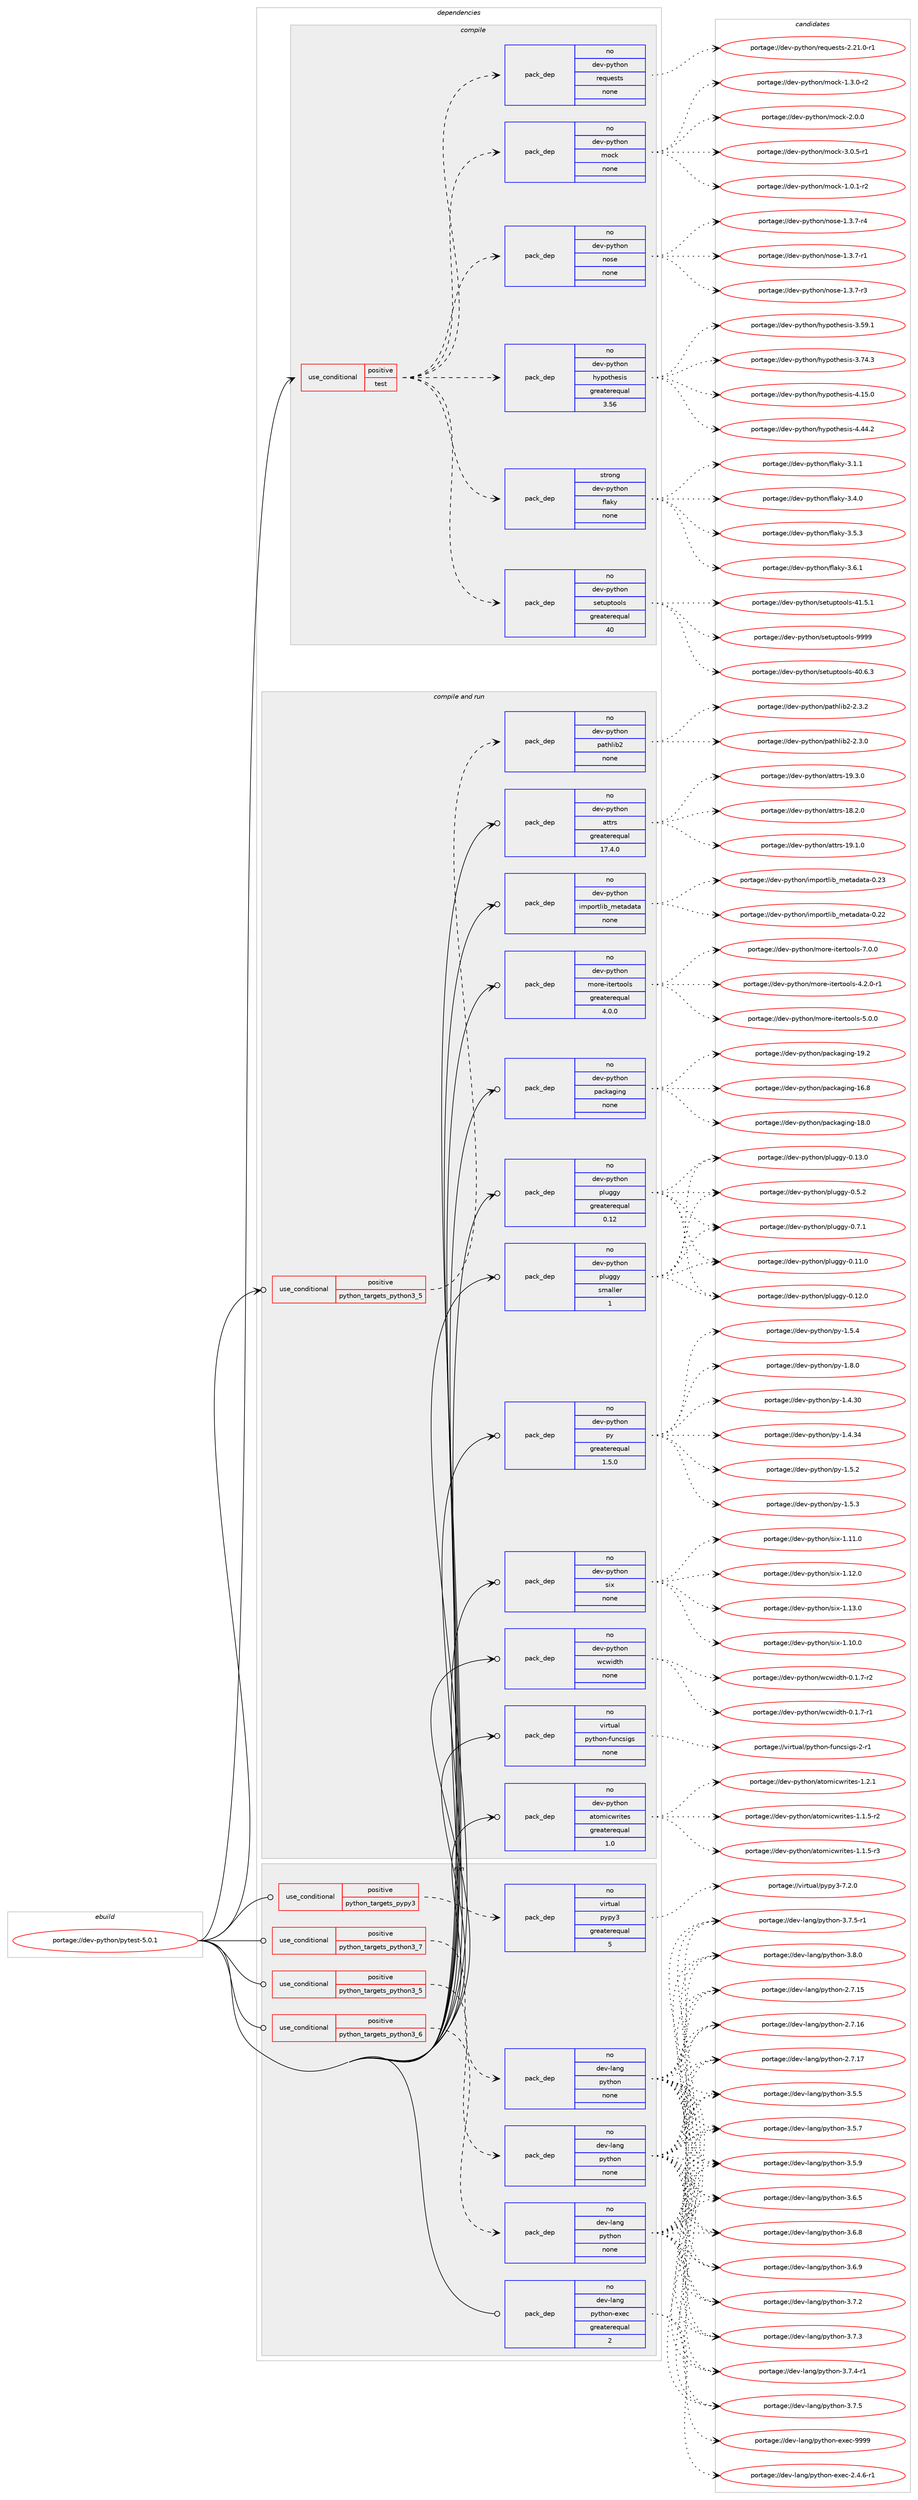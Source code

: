 digraph prolog {

# *************
# Graph options
# *************

newrank=true;
concentrate=true;
compound=true;
graph [rankdir=LR,fontname=Helvetica,fontsize=10,ranksep=1.5];#, ranksep=2.5, nodesep=0.2];
edge  [arrowhead=vee];
node  [fontname=Helvetica,fontsize=10];

# **********
# The ebuild
# **********

subgraph cluster_leftcol {
color=gray;
rank=same;
label=<<i>ebuild</i>>;
id [label="portage://dev-python/pytest-5.0.1", color=red, width=4, href="../dev-python/pytest-5.0.1.svg"];
}

# ****************
# The dependencies
# ****************

subgraph cluster_midcol {
color=gray;
label=<<i>dependencies</i>>;
subgraph cluster_compile {
fillcolor="#eeeeee";
style=filled;
label=<<i>compile</i>>;
subgraph cond36364 {
dependency164493 [label=<<TABLE BORDER="0" CELLBORDER="1" CELLSPACING="0" CELLPADDING="4"><TR><TD ROWSPAN="3" CELLPADDING="10">use_conditional</TD></TR><TR><TD>positive</TD></TR><TR><TD>test</TD></TR></TABLE>>, shape=none, color=red];
subgraph pack124733 {
dependency164494 [label=<<TABLE BORDER="0" CELLBORDER="1" CELLSPACING="0" CELLPADDING="4" WIDTH="220"><TR><TD ROWSPAN="6" CELLPADDING="30">pack_dep</TD></TR><TR><TD WIDTH="110">no</TD></TR><TR><TD>dev-python</TD></TR><TR><TD>hypothesis</TD></TR><TR><TD>greaterequal</TD></TR><TR><TD>3.56</TD></TR></TABLE>>, shape=none, color=blue];
}
dependency164493:e -> dependency164494:w [weight=20,style="dashed",arrowhead="vee"];
subgraph pack124734 {
dependency164495 [label=<<TABLE BORDER="0" CELLBORDER="1" CELLSPACING="0" CELLPADDING="4" WIDTH="220"><TR><TD ROWSPAN="6" CELLPADDING="30">pack_dep</TD></TR><TR><TD WIDTH="110">no</TD></TR><TR><TD>dev-python</TD></TR><TR><TD>nose</TD></TR><TR><TD>none</TD></TR><TR><TD></TD></TR></TABLE>>, shape=none, color=blue];
}
dependency164493:e -> dependency164495:w [weight=20,style="dashed",arrowhead="vee"];
subgraph pack124735 {
dependency164496 [label=<<TABLE BORDER="0" CELLBORDER="1" CELLSPACING="0" CELLPADDING="4" WIDTH="220"><TR><TD ROWSPAN="6" CELLPADDING="30">pack_dep</TD></TR><TR><TD WIDTH="110">no</TD></TR><TR><TD>dev-python</TD></TR><TR><TD>mock</TD></TR><TR><TD>none</TD></TR><TR><TD></TD></TR></TABLE>>, shape=none, color=blue];
}
dependency164493:e -> dependency164496:w [weight=20,style="dashed",arrowhead="vee"];
subgraph pack124736 {
dependency164497 [label=<<TABLE BORDER="0" CELLBORDER="1" CELLSPACING="0" CELLPADDING="4" WIDTH="220"><TR><TD ROWSPAN="6" CELLPADDING="30">pack_dep</TD></TR><TR><TD WIDTH="110">no</TD></TR><TR><TD>dev-python</TD></TR><TR><TD>requests</TD></TR><TR><TD>none</TD></TR><TR><TD></TD></TR></TABLE>>, shape=none, color=blue];
}
dependency164493:e -> dependency164497:w [weight=20,style="dashed",arrowhead="vee"];
subgraph pack124737 {
dependency164498 [label=<<TABLE BORDER="0" CELLBORDER="1" CELLSPACING="0" CELLPADDING="4" WIDTH="220"><TR><TD ROWSPAN="6" CELLPADDING="30">pack_dep</TD></TR><TR><TD WIDTH="110">no</TD></TR><TR><TD>dev-python</TD></TR><TR><TD>setuptools</TD></TR><TR><TD>greaterequal</TD></TR><TR><TD>40</TD></TR></TABLE>>, shape=none, color=blue];
}
dependency164493:e -> dependency164498:w [weight=20,style="dashed",arrowhead="vee"];
subgraph pack124738 {
dependency164499 [label=<<TABLE BORDER="0" CELLBORDER="1" CELLSPACING="0" CELLPADDING="4" WIDTH="220"><TR><TD ROWSPAN="6" CELLPADDING="30">pack_dep</TD></TR><TR><TD WIDTH="110">strong</TD></TR><TR><TD>dev-python</TD></TR><TR><TD>flaky</TD></TR><TR><TD>none</TD></TR><TR><TD></TD></TR></TABLE>>, shape=none, color=blue];
}
dependency164493:e -> dependency164499:w [weight=20,style="dashed",arrowhead="vee"];
}
id:e -> dependency164493:w [weight=20,style="solid",arrowhead="vee"];
}
subgraph cluster_compileandrun {
fillcolor="#eeeeee";
style=filled;
label=<<i>compile and run</i>>;
subgraph cond36365 {
dependency164500 [label=<<TABLE BORDER="0" CELLBORDER="1" CELLSPACING="0" CELLPADDING="4"><TR><TD ROWSPAN="3" CELLPADDING="10">use_conditional</TD></TR><TR><TD>positive</TD></TR><TR><TD>python_targets_python3_5</TD></TR></TABLE>>, shape=none, color=red];
subgraph pack124739 {
dependency164501 [label=<<TABLE BORDER="0" CELLBORDER="1" CELLSPACING="0" CELLPADDING="4" WIDTH="220"><TR><TD ROWSPAN="6" CELLPADDING="30">pack_dep</TD></TR><TR><TD WIDTH="110">no</TD></TR><TR><TD>dev-python</TD></TR><TR><TD>pathlib2</TD></TR><TR><TD>none</TD></TR><TR><TD></TD></TR></TABLE>>, shape=none, color=blue];
}
dependency164500:e -> dependency164501:w [weight=20,style="dashed",arrowhead="vee"];
}
id:e -> dependency164500:w [weight=20,style="solid",arrowhead="odotvee"];
subgraph pack124740 {
dependency164502 [label=<<TABLE BORDER="0" CELLBORDER="1" CELLSPACING="0" CELLPADDING="4" WIDTH="220"><TR><TD ROWSPAN="6" CELLPADDING="30">pack_dep</TD></TR><TR><TD WIDTH="110">no</TD></TR><TR><TD>dev-python</TD></TR><TR><TD>atomicwrites</TD></TR><TR><TD>greaterequal</TD></TR><TR><TD>1.0</TD></TR></TABLE>>, shape=none, color=blue];
}
id:e -> dependency164502:w [weight=20,style="solid",arrowhead="odotvee"];
subgraph pack124741 {
dependency164503 [label=<<TABLE BORDER="0" CELLBORDER="1" CELLSPACING="0" CELLPADDING="4" WIDTH="220"><TR><TD ROWSPAN="6" CELLPADDING="30">pack_dep</TD></TR><TR><TD WIDTH="110">no</TD></TR><TR><TD>dev-python</TD></TR><TR><TD>attrs</TD></TR><TR><TD>greaterequal</TD></TR><TR><TD>17.4.0</TD></TR></TABLE>>, shape=none, color=blue];
}
id:e -> dependency164503:w [weight=20,style="solid",arrowhead="odotvee"];
subgraph pack124742 {
dependency164504 [label=<<TABLE BORDER="0" CELLBORDER="1" CELLSPACING="0" CELLPADDING="4" WIDTH="220"><TR><TD ROWSPAN="6" CELLPADDING="30">pack_dep</TD></TR><TR><TD WIDTH="110">no</TD></TR><TR><TD>dev-python</TD></TR><TR><TD>importlib_metadata</TD></TR><TR><TD>none</TD></TR><TR><TD></TD></TR></TABLE>>, shape=none, color=blue];
}
id:e -> dependency164504:w [weight=20,style="solid",arrowhead="odotvee"];
subgraph pack124743 {
dependency164505 [label=<<TABLE BORDER="0" CELLBORDER="1" CELLSPACING="0" CELLPADDING="4" WIDTH="220"><TR><TD ROWSPAN="6" CELLPADDING="30">pack_dep</TD></TR><TR><TD WIDTH="110">no</TD></TR><TR><TD>dev-python</TD></TR><TR><TD>more-itertools</TD></TR><TR><TD>greaterequal</TD></TR><TR><TD>4.0.0</TD></TR></TABLE>>, shape=none, color=blue];
}
id:e -> dependency164505:w [weight=20,style="solid",arrowhead="odotvee"];
subgraph pack124744 {
dependency164506 [label=<<TABLE BORDER="0" CELLBORDER="1" CELLSPACING="0" CELLPADDING="4" WIDTH="220"><TR><TD ROWSPAN="6" CELLPADDING="30">pack_dep</TD></TR><TR><TD WIDTH="110">no</TD></TR><TR><TD>dev-python</TD></TR><TR><TD>packaging</TD></TR><TR><TD>none</TD></TR><TR><TD></TD></TR></TABLE>>, shape=none, color=blue];
}
id:e -> dependency164506:w [weight=20,style="solid",arrowhead="odotvee"];
subgraph pack124745 {
dependency164507 [label=<<TABLE BORDER="0" CELLBORDER="1" CELLSPACING="0" CELLPADDING="4" WIDTH="220"><TR><TD ROWSPAN="6" CELLPADDING="30">pack_dep</TD></TR><TR><TD WIDTH="110">no</TD></TR><TR><TD>dev-python</TD></TR><TR><TD>pluggy</TD></TR><TR><TD>greaterequal</TD></TR><TR><TD>0.12</TD></TR></TABLE>>, shape=none, color=blue];
}
id:e -> dependency164507:w [weight=20,style="solid",arrowhead="odotvee"];
subgraph pack124746 {
dependency164508 [label=<<TABLE BORDER="0" CELLBORDER="1" CELLSPACING="0" CELLPADDING="4" WIDTH="220"><TR><TD ROWSPAN="6" CELLPADDING="30">pack_dep</TD></TR><TR><TD WIDTH="110">no</TD></TR><TR><TD>dev-python</TD></TR><TR><TD>pluggy</TD></TR><TR><TD>smaller</TD></TR><TR><TD>1</TD></TR></TABLE>>, shape=none, color=blue];
}
id:e -> dependency164508:w [weight=20,style="solid",arrowhead="odotvee"];
subgraph pack124747 {
dependency164509 [label=<<TABLE BORDER="0" CELLBORDER="1" CELLSPACING="0" CELLPADDING="4" WIDTH="220"><TR><TD ROWSPAN="6" CELLPADDING="30">pack_dep</TD></TR><TR><TD WIDTH="110">no</TD></TR><TR><TD>dev-python</TD></TR><TR><TD>py</TD></TR><TR><TD>greaterequal</TD></TR><TR><TD>1.5.0</TD></TR></TABLE>>, shape=none, color=blue];
}
id:e -> dependency164509:w [weight=20,style="solid",arrowhead="odotvee"];
subgraph pack124748 {
dependency164510 [label=<<TABLE BORDER="0" CELLBORDER="1" CELLSPACING="0" CELLPADDING="4" WIDTH="220"><TR><TD ROWSPAN="6" CELLPADDING="30">pack_dep</TD></TR><TR><TD WIDTH="110">no</TD></TR><TR><TD>dev-python</TD></TR><TR><TD>six</TD></TR><TR><TD>none</TD></TR><TR><TD></TD></TR></TABLE>>, shape=none, color=blue];
}
id:e -> dependency164510:w [weight=20,style="solid",arrowhead="odotvee"];
subgraph pack124749 {
dependency164511 [label=<<TABLE BORDER="0" CELLBORDER="1" CELLSPACING="0" CELLPADDING="4" WIDTH="220"><TR><TD ROWSPAN="6" CELLPADDING="30">pack_dep</TD></TR><TR><TD WIDTH="110">no</TD></TR><TR><TD>dev-python</TD></TR><TR><TD>wcwidth</TD></TR><TR><TD>none</TD></TR><TR><TD></TD></TR></TABLE>>, shape=none, color=blue];
}
id:e -> dependency164511:w [weight=20,style="solid",arrowhead="odotvee"];
subgraph pack124750 {
dependency164512 [label=<<TABLE BORDER="0" CELLBORDER="1" CELLSPACING="0" CELLPADDING="4" WIDTH="220"><TR><TD ROWSPAN="6" CELLPADDING="30">pack_dep</TD></TR><TR><TD WIDTH="110">no</TD></TR><TR><TD>virtual</TD></TR><TR><TD>python-funcsigs</TD></TR><TR><TD>none</TD></TR><TR><TD></TD></TR></TABLE>>, shape=none, color=blue];
}
id:e -> dependency164512:w [weight=20,style="solid",arrowhead="odotvee"];
}
subgraph cluster_run {
fillcolor="#eeeeee";
style=filled;
label=<<i>run</i>>;
subgraph cond36366 {
dependency164513 [label=<<TABLE BORDER="0" CELLBORDER="1" CELLSPACING="0" CELLPADDING="4"><TR><TD ROWSPAN="3" CELLPADDING="10">use_conditional</TD></TR><TR><TD>positive</TD></TR><TR><TD>python_targets_pypy3</TD></TR></TABLE>>, shape=none, color=red];
subgraph pack124751 {
dependency164514 [label=<<TABLE BORDER="0" CELLBORDER="1" CELLSPACING="0" CELLPADDING="4" WIDTH="220"><TR><TD ROWSPAN="6" CELLPADDING="30">pack_dep</TD></TR><TR><TD WIDTH="110">no</TD></TR><TR><TD>virtual</TD></TR><TR><TD>pypy3</TD></TR><TR><TD>greaterequal</TD></TR><TR><TD>5</TD></TR></TABLE>>, shape=none, color=blue];
}
dependency164513:e -> dependency164514:w [weight=20,style="dashed",arrowhead="vee"];
}
id:e -> dependency164513:w [weight=20,style="solid",arrowhead="odot"];
subgraph cond36367 {
dependency164515 [label=<<TABLE BORDER="0" CELLBORDER="1" CELLSPACING="0" CELLPADDING="4"><TR><TD ROWSPAN="3" CELLPADDING="10">use_conditional</TD></TR><TR><TD>positive</TD></TR><TR><TD>python_targets_python3_5</TD></TR></TABLE>>, shape=none, color=red];
subgraph pack124752 {
dependency164516 [label=<<TABLE BORDER="0" CELLBORDER="1" CELLSPACING="0" CELLPADDING="4" WIDTH="220"><TR><TD ROWSPAN="6" CELLPADDING="30">pack_dep</TD></TR><TR><TD WIDTH="110">no</TD></TR><TR><TD>dev-lang</TD></TR><TR><TD>python</TD></TR><TR><TD>none</TD></TR><TR><TD></TD></TR></TABLE>>, shape=none, color=blue];
}
dependency164515:e -> dependency164516:w [weight=20,style="dashed",arrowhead="vee"];
}
id:e -> dependency164515:w [weight=20,style="solid",arrowhead="odot"];
subgraph cond36368 {
dependency164517 [label=<<TABLE BORDER="0" CELLBORDER="1" CELLSPACING="0" CELLPADDING="4"><TR><TD ROWSPAN="3" CELLPADDING="10">use_conditional</TD></TR><TR><TD>positive</TD></TR><TR><TD>python_targets_python3_6</TD></TR></TABLE>>, shape=none, color=red];
subgraph pack124753 {
dependency164518 [label=<<TABLE BORDER="0" CELLBORDER="1" CELLSPACING="0" CELLPADDING="4" WIDTH="220"><TR><TD ROWSPAN="6" CELLPADDING="30">pack_dep</TD></TR><TR><TD WIDTH="110">no</TD></TR><TR><TD>dev-lang</TD></TR><TR><TD>python</TD></TR><TR><TD>none</TD></TR><TR><TD></TD></TR></TABLE>>, shape=none, color=blue];
}
dependency164517:e -> dependency164518:w [weight=20,style="dashed",arrowhead="vee"];
}
id:e -> dependency164517:w [weight=20,style="solid",arrowhead="odot"];
subgraph cond36369 {
dependency164519 [label=<<TABLE BORDER="0" CELLBORDER="1" CELLSPACING="0" CELLPADDING="4"><TR><TD ROWSPAN="3" CELLPADDING="10">use_conditional</TD></TR><TR><TD>positive</TD></TR><TR><TD>python_targets_python3_7</TD></TR></TABLE>>, shape=none, color=red];
subgraph pack124754 {
dependency164520 [label=<<TABLE BORDER="0" CELLBORDER="1" CELLSPACING="0" CELLPADDING="4" WIDTH="220"><TR><TD ROWSPAN="6" CELLPADDING="30">pack_dep</TD></TR><TR><TD WIDTH="110">no</TD></TR><TR><TD>dev-lang</TD></TR><TR><TD>python</TD></TR><TR><TD>none</TD></TR><TR><TD></TD></TR></TABLE>>, shape=none, color=blue];
}
dependency164519:e -> dependency164520:w [weight=20,style="dashed",arrowhead="vee"];
}
id:e -> dependency164519:w [weight=20,style="solid",arrowhead="odot"];
subgraph pack124755 {
dependency164521 [label=<<TABLE BORDER="0" CELLBORDER="1" CELLSPACING="0" CELLPADDING="4" WIDTH="220"><TR><TD ROWSPAN="6" CELLPADDING="30">pack_dep</TD></TR><TR><TD WIDTH="110">no</TD></TR><TR><TD>dev-lang</TD></TR><TR><TD>python-exec</TD></TR><TR><TD>greaterequal</TD></TR><TR><TD>2</TD></TR></TABLE>>, shape=none, color=blue];
}
id:e -> dependency164521:w [weight=20,style="solid",arrowhead="odot"];
}
}

# **************
# The candidates
# **************

subgraph cluster_choices {
rank=same;
color=gray;
label=<<i>candidates</i>>;

subgraph choice124733 {
color=black;
nodesep=1;
choiceportage100101118451121211161041111104710412111211111610410111510511545514653574649 [label="portage://dev-python/hypothesis-3.59.1", color=red, width=4,href="../dev-python/hypothesis-3.59.1.svg"];
choiceportage100101118451121211161041111104710412111211111610410111510511545514655524651 [label="portage://dev-python/hypothesis-3.74.3", color=red, width=4,href="../dev-python/hypothesis-3.74.3.svg"];
choiceportage100101118451121211161041111104710412111211111610410111510511545524649534648 [label="portage://dev-python/hypothesis-4.15.0", color=red, width=4,href="../dev-python/hypothesis-4.15.0.svg"];
choiceportage100101118451121211161041111104710412111211111610410111510511545524652524650 [label="portage://dev-python/hypothesis-4.44.2", color=red, width=4,href="../dev-python/hypothesis-4.44.2.svg"];
dependency164494:e -> choiceportage100101118451121211161041111104710412111211111610410111510511545514653574649:w [style=dotted,weight="100"];
dependency164494:e -> choiceportage100101118451121211161041111104710412111211111610410111510511545514655524651:w [style=dotted,weight="100"];
dependency164494:e -> choiceportage100101118451121211161041111104710412111211111610410111510511545524649534648:w [style=dotted,weight="100"];
dependency164494:e -> choiceportage100101118451121211161041111104710412111211111610410111510511545524652524650:w [style=dotted,weight="100"];
}
subgraph choice124734 {
color=black;
nodesep=1;
choiceportage10010111845112121116104111110471101111151014549465146554511449 [label="portage://dev-python/nose-1.3.7-r1", color=red, width=4,href="../dev-python/nose-1.3.7-r1.svg"];
choiceportage10010111845112121116104111110471101111151014549465146554511451 [label="portage://dev-python/nose-1.3.7-r3", color=red, width=4,href="../dev-python/nose-1.3.7-r3.svg"];
choiceportage10010111845112121116104111110471101111151014549465146554511452 [label="portage://dev-python/nose-1.3.7-r4", color=red, width=4,href="../dev-python/nose-1.3.7-r4.svg"];
dependency164495:e -> choiceportage10010111845112121116104111110471101111151014549465146554511449:w [style=dotted,weight="100"];
dependency164495:e -> choiceportage10010111845112121116104111110471101111151014549465146554511451:w [style=dotted,weight="100"];
dependency164495:e -> choiceportage10010111845112121116104111110471101111151014549465146554511452:w [style=dotted,weight="100"];
}
subgraph choice124735 {
color=black;
nodesep=1;
choiceportage1001011184511212111610411111047109111991074549464846494511450 [label="portage://dev-python/mock-1.0.1-r2", color=red, width=4,href="../dev-python/mock-1.0.1-r2.svg"];
choiceportage1001011184511212111610411111047109111991074549465146484511450 [label="portage://dev-python/mock-1.3.0-r2", color=red, width=4,href="../dev-python/mock-1.3.0-r2.svg"];
choiceportage100101118451121211161041111104710911199107455046484648 [label="portage://dev-python/mock-2.0.0", color=red, width=4,href="../dev-python/mock-2.0.0.svg"];
choiceportage1001011184511212111610411111047109111991074551464846534511449 [label="portage://dev-python/mock-3.0.5-r1", color=red, width=4,href="../dev-python/mock-3.0.5-r1.svg"];
dependency164496:e -> choiceportage1001011184511212111610411111047109111991074549464846494511450:w [style=dotted,weight="100"];
dependency164496:e -> choiceportage1001011184511212111610411111047109111991074549465146484511450:w [style=dotted,weight="100"];
dependency164496:e -> choiceportage100101118451121211161041111104710911199107455046484648:w [style=dotted,weight="100"];
dependency164496:e -> choiceportage1001011184511212111610411111047109111991074551464846534511449:w [style=dotted,weight="100"];
}
subgraph choice124736 {
color=black;
nodesep=1;
choiceportage1001011184511212111610411111047114101113117101115116115455046504946484511449 [label="portage://dev-python/requests-2.21.0-r1", color=red, width=4,href="../dev-python/requests-2.21.0-r1.svg"];
dependency164497:e -> choiceportage1001011184511212111610411111047114101113117101115116115455046504946484511449:w [style=dotted,weight="100"];
}
subgraph choice124737 {
color=black;
nodesep=1;
choiceportage100101118451121211161041111104711510111611711211611111110811545524846544651 [label="portage://dev-python/setuptools-40.6.3", color=red, width=4,href="../dev-python/setuptools-40.6.3.svg"];
choiceportage100101118451121211161041111104711510111611711211611111110811545524946534649 [label="portage://dev-python/setuptools-41.5.1", color=red, width=4,href="../dev-python/setuptools-41.5.1.svg"];
choiceportage10010111845112121116104111110471151011161171121161111111081154557575757 [label="portage://dev-python/setuptools-9999", color=red, width=4,href="../dev-python/setuptools-9999.svg"];
dependency164498:e -> choiceportage100101118451121211161041111104711510111611711211611111110811545524846544651:w [style=dotted,weight="100"];
dependency164498:e -> choiceportage100101118451121211161041111104711510111611711211611111110811545524946534649:w [style=dotted,weight="100"];
dependency164498:e -> choiceportage10010111845112121116104111110471151011161171121161111111081154557575757:w [style=dotted,weight="100"];
}
subgraph choice124738 {
color=black;
nodesep=1;
choiceportage100101118451121211161041111104710210897107121455146494649 [label="portage://dev-python/flaky-3.1.1", color=red, width=4,href="../dev-python/flaky-3.1.1.svg"];
choiceportage100101118451121211161041111104710210897107121455146524648 [label="portage://dev-python/flaky-3.4.0", color=red, width=4,href="../dev-python/flaky-3.4.0.svg"];
choiceportage100101118451121211161041111104710210897107121455146534651 [label="portage://dev-python/flaky-3.5.3", color=red, width=4,href="../dev-python/flaky-3.5.3.svg"];
choiceportage100101118451121211161041111104710210897107121455146544649 [label="portage://dev-python/flaky-3.6.1", color=red, width=4,href="../dev-python/flaky-3.6.1.svg"];
dependency164499:e -> choiceportage100101118451121211161041111104710210897107121455146494649:w [style=dotted,weight="100"];
dependency164499:e -> choiceportage100101118451121211161041111104710210897107121455146524648:w [style=dotted,weight="100"];
dependency164499:e -> choiceportage100101118451121211161041111104710210897107121455146534651:w [style=dotted,weight="100"];
dependency164499:e -> choiceportage100101118451121211161041111104710210897107121455146544649:w [style=dotted,weight="100"];
}
subgraph choice124739 {
color=black;
nodesep=1;
choiceportage1001011184511212111610411111047112971161041081059850455046514648 [label="portage://dev-python/pathlib2-2.3.0", color=red, width=4,href="../dev-python/pathlib2-2.3.0.svg"];
choiceportage1001011184511212111610411111047112971161041081059850455046514650 [label="portage://dev-python/pathlib2-2.3.2", color=red, width=4,href="../dev-python/pathlib2-2.3.2.svg"];
dependency164501:e -> choiceportage1001011184511212111610411111047112971161041081059850455046514648:w [style=dotted,weight="100"];
dependency164501:e -> choiceportage1001011184511212111610411111047112971161041081059850455046514650:w [style=dotted,weight="100"];
}
subgraph choice124740 {
color=black;
nodesep=1;
choiceportage100101118451121211161041111104797116111109105991191141051161011154549464946534511450 [label="portage://dev-python/atomicwrites-1.1.5-r2", color=red, width=4,href="../dev-python/atomicwrites-1.1.5-r2.svg"];
choiceportage100101118451121211161041111104797116111109105991191141051161011154549464946534511451 [label="portage://dev-python/atomicwrites-1.1.5-r3", color=red, width=4,href="../dev-python/atomicwrites-1.1.5-r3.svg"];
choiceportage10010111845112121116104111110479711611110910599119114105116101115454946504649 [label="portage://dev-python/atomicwrites-1.2.1", color=red, width=4,href="../dev-python/atomicwrites-1.2.1.svg"];
dependency164502:e -> choiceportage100101118451121211161041111104797116111109105991191141051161011154549464946534511450:w [style=dotted,weight="100"];
dependency164502:e -> choiceportage100101118451121211161041111104797116111109105991191141051161011154549464946534511451:w [style=dotted,weight="100"];
dependency164502:e -> choiceportage10010111845112121116104111110479711611110910599119114105116101115454946504649:w [style=dotted,weight="100"];
}
subgraph choice124741 {
color=black;
nodesep=1;
choiceportage10010111845112121116104111110479711611611411545495646504648 [label="portage://dev-python/attrs-18.2.0", color=red, width=4,href="../dev-python/attrs-18.2.0.svg"];
choiceportage10010111845112121116104111110479711611611411545495746494648 [label="portage://dev-python/attrs-19.1.0", color=red, width=4,href="../dev-python/attrs-19.1.0.svg"];
choiceportage10010111845112121116104111110479711611611411545495746514648 [label="portage://dev-python/attrs-19.3.0", color=red, width=4,href="../dev-python/attrs-19.3.0.svg"];
dependency164503:e -> choiceportage10010111845112121116104111110479711611611411545495646504648:w [style=dotted,weight="100"];
dependency164503:e -> choiceportage10010111845112121116104111110479711611611411545495746494648:w [style=dotted,weight="100"];
dependency164503:e -> choiceportage10010111845112121116104111110479711611611411545495746514648:w [style=dotted,weight="100"];
}
subgraph choice124742 {
color=black;
nodesep=1;
choiceportage100101118451121211161041111104710510911211111411610810598951091011169710097116974548465050 [label="portage://dev-python/importlib_metadata-0.22", color=red, width=4,href="../dev-python/importlib_metadata-0.22.svg"];
choiceportage100101118451121211161041111104710510911211111411610810598951091011169710097116974548465051 [label="portage://dev-python/importlib_metadata-0.23", color=red, width=4,href="../dev-python/importlib_metadata-0.23.svg"];
dependency164504:e -> choiceportage100101118451121211161041111104710510911211111411610810598951091011169710097116974548465050:w [style=dotted,weight="100"];
dependency164504:e -> choiceportage100101118451121211161041111104710510911211111411610810598951091011169710097116974548465051:w [style=dotted,weight="100"];
}
subgraph choice124743 {
color=black;
nodesep=1;
choiceportage1001011184511212111610411111047109111114101451051161011141161111111081154552465046484511449 [label="portage://dev-python/more-itertools-4.2.0-r1", color=red, width=4,href="../dev-python/more-itertools-4.2.0-r1.svg"];
choiceportage100101118451121211161041111104710911111410145105116101114116111111108115455346484648 [label="portage://dev-python/more-itertools-5.0.0", color=red, width=4,href="../dev-python/more-itertools-5.0.0.svg"];
choiceportage100101118451121211161041111104710911111410145105116101114116111111108115455546484648 [label="portage://dev-python/more-itertools-7.0.0", color=red, width=4,href="../dev-python/more-itertools-7.0.0.svg"];
dependency164505:e -> choiceportage1001011184511212111610411111047109111114101451051161011141161111111081154552465046484511449:w [style=dotted,weight="100"];
dependency164505:e -> choiceportage100101118451121211161041111104710911111410145105116101114116111111108115455346484648:w [style=dotted,weight="100"];
dependency164505:e -> choiceportage100101118451121211161041111104710911111410145105116101114116111111108115455546484648:w [style=dotted,weight="100"];
}
subgraph choice124744 {
color=black;
nodesep=1;
choiceportage10010111845112121116104111110471129799107971031051101034549544656 [label="portage://dev-python/packaging-16.8", color=red, width=4,href="../dev-python/packaging-16.8.svg"];
choiceportage10010111845112121116104111110471129799107971031051101034549564648 [label="portage://dev-python/packaging-18.0", color=red, width=4,href="../dev-python/packaging-18.0.svg"];
choiceportage10010111845112121116104111110471129799107971031051101034549574650 [label="portage://dev-python/packaging-19.2", color=red, width=4,href="../dev-python/packaging-19.2.svg"];
dependency164506:e -> choiceportage10010111845112121116104111110471129799107971031051101034549544656:w [style=dotted,weight="100"];
dependency164506:e -> choiceportage10010111845112121116104111110471129799107971031051101034549564648:w [style=dotted,weight="100"];
dependency164506:e -> choiceportage10010111845112121116104111110471129799107971031051101034549574650:w [style=dotted,weight="100"];
}
subgraph choice124745 {
color=black;
nodesep=1;
choiceportage100101118451121211161041111104711210811710310312145484649494648 [label="portage://dev-python/pluggy-0.11.0", color=red, width=4,href="../dev-python/pluggy-0.11.0.svg"];
choiceportage100101118451121211161041111104711210811710310312145484649504648 [label="portage://dev-python/pluggy-0.12.0", color=red, width=4,href="../dev-python/pluggy-0.12.0.svg"];
choiceportage100101118451121211161041111104711210811710310312145484649514648 [label="portage://dev-python/pluggy-0.13.0", color=red, width=4,href="../dev-python/pluggy-0.13.0.svg"];
choiceportage1001011184511212111610411111047112108117103103121454846534650 [label="portage://dev-python/pluggy-0.5.2", color=red, width=4,href="../dev-python/pluggy-0.5.2.svg"];
choiceportage1001011184511212111610411111047112108117103103121454846554649 [label="portage://dev-python/pluggy-0.7.1", color=red, width=4,href="../dev-python/pluggy-0.7.1.svg"];
dependency164507:e -> choiceportage100101118451121211161041111104711210811710310312145484649494648:w [style=dotted,weight="100"];
dependency164507:e -> choiceportage100101118451121211161041111104711210811710310312145484649504648:w [style=dotted,weight="100"];
dependency164507:e -> choiceportage100101118451121211161041111104711210811710310312145484649514648:w [style=dotted,weight="100"];
dependency164507:e -> choiceportage1001011184511212111610411111047112108117103103121454846534650:w [style=dotted,weight="100"];
dependency164507:e -> choiceportage1001011184511212111610411111047112108117103103121454846554649:w [style=dotted,weight="100"];
}
subgraph choice124746 {
color=black;
nodesep=1;
choiceportage100101118451121211161041111104711210811710310312145484649494648 [label="portage://dev-python/pluggy-0.11.0", color=red, width=4,href="../dev-python/pluggy-0.11.0.svg"];
choiceportage100101118451121211161041111104711210811710310312145484649504648 [label="portage://dev-python/pluggy-0.12.0", color=red, width=4,href="../dev-python/pluggy-0.12.0.svg"];
choiceportage100101118451121211161041111104711210811710310312145484649514648 [label="portage://dev-python/pluggy-0.13.0", color=red, width=4,href="../dev-python/pluggy-0.13.0.svg"];
choiceportage1001011184511212111610411111047112108117103103121454846534650 [label="portage://dev-python/pluggy-0.5.2", color=red, width=4,href="../dev-python/pluggy-0.5.2.svg"];
choiceportage1001011184511212111610411111047112108117103103121454846554649 [label="portage://dev-python/pluggy-0.7.1", color=red, width=4,href="../dev-python/pluggy-0.7.1.svg"];
dependency164508:e -> choiceportage100101118451121211161041111104711210811710310312145484649494648:w [style=dotted,weight="100"];
dependency164508:e -> choiceportage100101118451121211161041111104711210811710310312145484649504648:w [style=dotted,weight="100"];
dependency164508:e -> choiceportage100101118451121211161041111104711210811710310312145484649514648:w [style=dotted,weight="100"];
dependency164508:e -> choiceportage1001011184511212111610411111047112108117103103121454846534650:w [style=dotted,weight="100"];
dependency164508:e -> choiceportage1001011184511212111610411111047112108117103103121454846554649:w [style=dotted,weight="100"];
}
subgraph choice124747 {
color=black;
nodesep=1;
choiceportage100101118451121211161041111104711212145494652465148 [label="portage://dev-python/py-1.4.30", color=red, width=4,href="../dev-python/py-1.4.30.svg"];
choiceportage100101118451121211161041111104711212145494652465152 [label="portage://dev-python/py-1.4.34", color=red, width=4,href="../dev-python/py-1.4.34.svg"];
choiceportage1001011184511212111610411111047112121454946534650 [label="portage://dev-python/py-1.5.2", color=red, width=4,href="../dev-python/py-1.5.2.svg"];
choiceportage1001011184511212111610411111047112121454946534651 [label="portage://dev-python/py-1.5.3", color=red, width=4,href="../dev-python/py-1.5.3.svg"];
choiceportage1001011184511212111610411111047112121454946534652 [label="portage://dev-python/py-1.5.4", color=red, width=4,href="../dev-python/py-1.5.4.svg"];
choiceportage1001011184511212111610411111047112121454946564648 [label="portage://dev-python/py-1.8.0", color=red, width=4,href="../dev-python/py-1.8.0.svg"];
dependency164509:e -> choiceportage100101118451121211161041111104711212145494652465148:w [style=dotted,weight="100"];
dependency164509:e -> choiceportage100101118451121211161041111104711212145494652465152:w [style=dotted,weight="100"];
dependency164509:e -> choiceportage1001011184511212111610411111047112121454946534650:w [style=dotted,weight="100"];
dependency164509:e -> choiceportage1001011184511212111610411111047112121454946534651:w [style=dotted,weight="100"];
dependency164509:e -> choiceportage1001011184511212111610411111047112121454946534652:w [style=dotted,weight="100"];
dependency164509:e -> choiceportage1001011184511212111610411111047112121454946564648:w [style=dotted,weight="100"];
}
subgraph choice124748 {
color=black;
nodesep=1;
choiceportage100101118451121211161041111104711510512045494649484648 [label="portage://dev-python/six-1.10.0", color=red, width=4,href="../dev-python/six-1.10.0.svg"];
choiceportage100101118451121211161041111104711510512045494649494648 [label="portage://dev-python/six-1.11.0", color=red, width=4,href="../dev-python/six-1.11.0.svg"];
choiceportage100101118451121211161041111104711510512045494649504648 [label="portage://dev-python/six-1.12.0", color=red, width=4,href="../dev-python/six-1.12.0.svg"];
choiceportage100101118451121211161041111104711510512045494649514648 [label="portage://dev-python/six-1.13.0", color=red, width=4,href="../dev-python/six-1.13.0.svg"];
dependency164510:e -> choiceportage100101118451121211161041111104711510512045494649484648:w [style=dotted,weight="100"];
dependency164510:e -> choiceportage100101118451121211161041111104711510512045494649494648:w [style=dotted,weight="100"];
dependency164510:e -> choiceportage100101118451121211161041111104711510512045494649504648:w [style=dotted,weight="100"];
dependency164510:e -> choiceportage100101118451121211161041111104711510512045494649514648:w [style=dotted,weight="100"];
}
subgraph choice124749 {
color=black;
nodesep=1;
choiceportage1001011184511212111610411111047119991191051001161044548464946554511449 [label="portage://dev-python/wcwidth-0.1.7-r1", color=red, width=4,href="../dev-python/wcwidth-0.1.7-r1.svg"];
choiceportage1001011184511212111610411111047119991191051001161044548464946554511450 [label="portage://dev-python/wcwidth-0.1.7-r2", color=red, width=4,href="../dev-python/wcwidth-0.1.7-r2.svg"];
dependency164511:e -> choiceportage1001011184511212111610411111047119991191051001161044548464946554511449:w [style=dotted,weight="100"];
dependency164511:e -> choiceportage1001011184511212111610411111047119991191051001161044548464946554511450:w [style=dotted,weight="100"];
}
subgraph choice124750 {
color=black;
nodesep=1;
choiceportage1181051141161179710847112121116104111110451021171109911510510311545504511449 [label="portage://virtual/python-funcsigs-2-r1", color=red, width=4,href="../virtual/python-funcsigs-2-r1.svg"];
dependency164512:e -> choiceportage1181051141161179710847112121116104111110451021171109911510510311545504511449:w [style=dotted,weight="100"];
}
subgraph choice124751 {
color=black;
nodesep=1;
choiceportage118105114116117971084711212111212151455546504648 [label="portage://virtual/pypy3-7.2.0", color=red, width=4,href="../virtual/pypy3-7.2.0.svg"];
dependency164514:e -> choiceportage118105114116117971084711212111212151455546504648:w [style=dotted,weight="100"];
}
subgraph choice124752 {
color=black;
nodesep=1;
choiceportage10010111845108971101034711212111610411111045504655464953 [label="portage://dev-lang/python-2.7.15", color=red, width=4,href="../dev-lang/python-2.7.15.svg"];
choiceportage10010111845108971101034711212111610411111045504655464954 [label="portage://dev-lang/python-2.7.16", color=red, width=4,href="../dev-lang/python-2.7.16.svg"];
choiceportage10010111845108971101034711212111610411111045504655464955 [label="portage://dev-lang/python-2.7.17", color=red, width=4,href="../dev-lang/python-2.7.17.svg"];
choiceportage100101118451089711010347112121116104111110455146534653 [label="portage://dev-lang/python-3.5.5", color=red, width=4,href="../dev-lang/python-3.5.5.svg"];
choiceportage100101118451089711010347112121116104111110455146534655 [label="portage://dev-lang/python-3.5.7", color=red, width=4,href="../dev-lang/python-3.5.7.svg"];
choiceportage100101118451089711010347112121116104111110455146534657 [label="portage://dev-lang/python-3.5.9", color=red, width=4,href="../dev-lang/python-3.5.9.svg"];
choiceportage100101118451089711010347112121116104111110455146544653 [label="portage://dev-lang/python-3.6.5", color=red, width=4,href="../dev-lang/python-3.6.5.svg"];
choiceportage100101118451089711010347112121116104111110455146544656 [label="portage://dev-lang/python-3.6.8", color=red, width=4,href="../dev-lang/python-3.6.8.svg"];
choiceportage100101118451089711010347112121116104111110455146544657 [label="portage://dev-lang/python-3.6.9", color=red, width=4,href="../dev-lang/python-3.6.9.svg"];
choiceportage100101118451089711010347112121116104111110455146554650 [label="portage://dev-lang/python-3.7.2", color=red, width=4,href="../dev-lang/python-3.7.2.svg"];
choiceportage100101118451089711010347112121116104111110455146554651 [label="portage://dev-lang/python-3.7.3", color=red, width=4,href="../dev-lang/python-3.7.3.svg"];
choiceportage1001011184510897110103471121211161041111104551465546524511449 [label="portage://dev-lang/python-3.7.4-r1", color=red, width=4,href="../dev-lang/python-3.7.4-r1.svg"];
choiceportage100101118451089711010347112121116104111110455146554653 [label="portage://dev-lang/python-3.7.5", color=red, width=4,href="../dev-lang/python-3.7.5.svg"];
choiceportage1001011184510897110103471121211161041111104551465546534511449 [label="portage://dev-lang/python-3.7.5-r1", color=red, width=4,href="../dev-lang/python-3.7.5-r1.svg"];
choiceportage100101118451089711010347112121116104111110455146564648 [label="portage://dev-lang/python-3.8.0", color=red, width=4,href="../dev-lang/python-3.8.0.svg"];
dependency164516:e -> choiceportage10010111845108971101034711212111610411111045504655464953:w [style=dotted,weight="100"];
dependency164516:e -> choiceportage10010111845108971101034711212111610411111045504655464954:w [style=dotted,weight="100"];
dependency164516:e -> choiceportage10010111845108971101034711212111610411111045504655464955:w [style=dotted,weight="100"];
dependency164516:e -> choiceportage100101118451089711010347112121116104111110455146534653:w [style=dotted,weight="100"];
dependency164516:e -> choiceportage100101118451089711010347112121116104111110455146534655:w [style=dotted,weight="100"];
dependency164516:e -> choiceportage100101118451089711010347112121116104111110455146534657:w [style=dotted,weight="100"];
dependency164516:e -> choiceportage100101118451089711010347112121116104111110455146544653:w [style=dotted,weight="100"];
dependency164516:e -> choiceportage100101118451089711010347112121116104111110455146544656:w [style=dotted,weight="100"];
dependency164516:e -> choiceportage100101118451089711010347112121116104111110455146544657:w [style=dotted,weight="100"];
dependency164516:e -> choiceportage100101118451089711010347112121116104111110455146554650:w [style=dotted,weight="100"];
dependency164516:e -> choiceportage100101118451089711010347112121116104111110455146554651:w [style=dotted,weight="100"];
dependency164516:e -> choiceportage1001011184510897110103471121211161041111104551465546524511449:w [style=dotted,weight="100"];
dependency164516:e -> choiceportage100101118451089711010347112121116104111110455146554653:w [style=dotted,weight="100"];
dependency164516:e -> choiceportage1001011184510897110103471121211161041111104551465546534511449:w [style=dotted,weight="100"];
dependency164516:e -> choiceportage100101118451089711010347112121116104111110455146564648:w [style=dotted,weight="100"];
}
subgraph choice124753 {
color=black;
nodesep=1;
choiceportage10010111845108971101034711212111610411111045504655464953 [label="portage://dev-lang/python-2.7.15", color=red, width=4,href="../dev-lang/python-2.7.15.svg"];
choiceportage10010111845108971101034711212111610411111045504655464954 [label="portage://dev-lang/python-2.7.16", color=red, width=4,href="../dev-lang/python-2.7.16.svg"];
choiceportage10010111845108971101034711212111610411111045504655464955 [label="portage://dev-lang/python-2.7.17", color=red, width=4,href="../dev-lang/python-2.7.17.svg"];
choiceportage100101118451089711010347112121116104111110455146534653 [label="portage://dev-lang/python-3.5.5", color=red, width=4,href="../dev-lang/python-3.5.5.svg"];
choiceportage100101118451089711010347112121116104111110455146534655 [label="portage://dev-lang/python-3.5.7", color=red, width=4,href="../dev-lang/python-3.5.7.svg"];
choiceportage100101118451089711010347112121116104111110455146534657 [label="portage://dev-lang/python-3.5.9", color=red, width=4,href="../dev-lang/python-3.5.9.svg"];
choiceportage100101118451089711010347112121116104111110455146544653 [label="portage://dev-lang/python-3.6.5", color=red, width=4,href="../dev-lang/python-3.6.5.svg"];
choiceportage100101118451089711010347112121116104111110455146544656 [label="portage://dev-lang/python-3.6.8", color=red, width=4,href="../dev-lang/python-3.6.8.svg"];
choiceportage100101118451089711010347112121116104111110455146544657 [label="portage://dev-lang/python-3.6.9", color=red, width=4,href="../dev-lang/python-3.6.9.svg"];
choiceportage100101118451089711010347112121116104111110455146554650 [label="portage://dev-lang/python-3.7.2", color=red, width=4,href="../dev-lang/python-3.7.2.svg"];
choiceportage100101118451089711010347112121116104111110455146554651 [label="portage://dev-lang/python-3.7.3", color=red, width=4,href="../dev-lang/python-3.7.3.svg"];
choiceportage1001011184510897110103471121211161041111104551465546524511449 [label="portage://dev-lang/python-3.7.4-r1", color=red, width=4,href="../dev-lang/python-3.7.4-r1.svg"];
choiceportage100101118451089711010347112121116104111110455146554653 [label="portage://dev-lang/python-3.7.5", color=red, width=4,href="../dev-lang/python-3.7.5.svg"];
choiceportage1001011184510897110103471121211161041111104551465546534511449 [label="portage://dev-lang/python-3.7.5-r1", color=red, width=4,href="../dev-lang/python-3.7.5-r1.svg"];
choiceportage100101118451089711010347112121116104111110455146564648 [label="portage://dev-lang/python-3.8.0", color=red, width=4,href="../dev-lang/python-3.8.0.svg"];
dependency164518:e -> choiceportage10010111845108971101034711212111610411111045504655464953:w [style=dotted,weight="100"];
dependency164518:e -> choiceportage10010111845108971101034711212111610411111045504655464954:w [style=dotted,weight="100"];
dependency164518:e -> choiceportage10010111845108971101034711212111610411111045504655464955:w [style=dotted,weight="100"];
dependency164518:e -> choiceportage100101118451089711010347112121116104111110455146534653:w [style=dotted,weight="100"];
dependency164518:e -> choiceportage100101118451089711010347112121116104111110455146534655:w [style=dotted,weight="100"];
dependency164518:e -> choiceportage100101118451089711010347112121116104111110455146534657:w [style=dotted,weight="100"];
dependency164518:e -> choiceportage100101118451089711010347112121116104111110455146544653:w [style=dotted,weight="100"];
dependency164518:e -> choiceportage100101118451089711010347112121116104111110455146544656:w [style=dotted,weight="100"];
dependency164518:e -> choiceportage100101118451089711010347112121116104111110455146544657:w [style=dotted,weight="100"];
dependency164518:e -> choiceportage100101118451089711010347112121116104111110455146554650:w [style=dotted,weight="100"];
dependency164518:e -> choiceportage100101118451089711010347112121116104111110455146554651:w [style=dotted,weight="100"];
dependency164518:e -> choiceportage1001011184510897110103471121211161041111104551465546524511449:w [style=dotted,weight="100"];
dependency164518:e -> choiceportage100101118451089711010347112121116104111110455146554653:w [style=dotted,weight="100"];
dependency164518:e -> choiceportage1001011184510897110103471121211161041111104551465546534511449:w [style=dotted,weight="100"];
dependency164518:e -> choiceportage100101118451089711010347112121116104111110455146564648:w [style=dotted,weight="100"];
}
subgraph choice124754 {
color=black;
nodesep=1;
choiceportage10010111845108971101034711212111610411111045504655464953 [label="portage://dev-lang/python-2.7.15", color=red, width=4,href="../dev-lang/python-2.7.15.svg"];
choiceportage10010111845108971101034711212111610411111045504655464954 [label="portage://dev-lang/python-2.7.16", color=red, width=4,href="../dev-lang/python-2.7.16.svg"];
choiceportage10010111845108971101034711212111610411111045504655464955 [label="portage://dev-lang/python-2.7.17", color=red, width=4,href="../dev-lang/python-2.7.17.svg"];
choiceportage100101118451089711010347112121116104111110455146534653 [label="portage://dev-lang/python-3.5.5", color=red, width=4,href="../dev-lang/python-3.5.5.svg"];
choiceportage100101118451089711010347112121116104111110455146534655 [label="portage://dev-lang/python-3.5.7", color=red, width=4,href="../dev-lang/python-3.5.7.svg"];
choiceportage100101118451089711010347112121116104111110455146534657 [label="portage://dev-lang/python-3.5.9", color=red, width=4,href="../dev-lang/python-3.5.9.svg"];
choiceportage100101118451089711010347112121116104111110455146544653 [label="portage://dev-lang/python-3.6.5", color=red, width=4,href="../dev-lang/python-3.6.5.svg"];
choiceportage100101118451089711010347112121116104111110455146544656 [label="portage://dev-lang/python-3.6.8", color=red, width=4,href="../dev-lang/python-3.6.8.svg"];
choiceportage100101118451089711010347112121116104111110455146544657 [label="portage://dev-lang/python-3.6.9", color=red, width=4,href="../dev-lang/python-3.6.9.svg"];
choiceportage100101118451089711010347112121116104111110455146554650 [label="portage://dev-lang/python-3.7.2", color=red, width=4,href="../dev-lang/python-3.7.2.svg"];
choiceportage100101118451089711010347112121116104111110455146554651 [label="portage://dev-lang/python-3.7.3", color=red, width=4,href="../dev-lang/python-3.7.3.svg"];
choiceportage1001011184510897110103471121211161041111104551465546524511449 [label="portage://dev-lang/python-3.7.4-r1", color=red, width=4,href="../dev-lang/python-3.7.4-r1.svg"];
choiceportage100101118451089711010347112121116104111110455146554653 [label="portage://dev-lang/python-3.7.5", color=red, width=4,href="../dev-lang/python-3.7.5.svg"];
choiceportage1001011184510897110103471121211161041111104551465546534511449 [label="portage://dev-lang/python-3.7.5-r1", color=red, width=4,href="../dev-lang/python-3.7.5-r1.svg"];
choiceportage100101118451089711010347112121116104111110455146564648 [label="portage://dev-lang/python-3.8.0", color=red, width=4,href="../dev-lang/python-3.8.0.svg"];
dependency164520:e -> choiceportage10010111845108971101034711212111610411111045504655464953:w [style=dotted,weight="100"];
dependency164520:e -> choiceportage10010111845108971101034711212111610411111045504655464954:w [style=dotted,weight="100"];
dependency164520:e -> choiceportage10010111845108971101034711212111610411111045504655464955:w [style=dotted,weight="100"];
dependency164520:e -> choiceportage100101118451089711010347112121116104111110455146534653:w [style=dotted,weight="100"];
dependency164520:e -> choiceportage100101118451089711010347112121116104111110455146534655:w [style=dotted,weight="100"];
dependency164520:e -> choiceportage100101118451089711010347112121116104111110455146534657:w [style=dotted,weight="100"];
dependency164520:e -> choiceportage100101118451089711010347112121116104111110455146544653:w [style=dotted,weight="100"];
dependency164520:e -> choiceportage100101118451089711010347112121116104111110455146544656:w [style=dotted,weight="100"];
dependency164520:e -> choiceportage100101118451089711010347112121116104111110455146544657:w [style=dotted,weight="100"];
dependency164520:e -> choiceportage100101118451089711010347112121116104111110455146554650:w [style=dotted,weight="100"];
dependency164520:e -> choiceportage100101118451089711010347112121116104111110455146554651:w [style=dotted,weight="100"];
dependency164520:e -> choiceportage1001011184510897110103471121211161041111104551465546524511449:w [style=dotted,weight="100"];
dependency164520:e -> choiceportage100101118451089711010347112121116104111110455146554653:w [style=dotted,weight="100"];
dependency164520:e -> choiceportage1001011184510897110103471121211161041111104551465546534511449:w [style=dotted,weight="100"];
dependency164520:e -> choiceportage100101118451089711010347112121116104111110455146564648:w [style=dotted,weight="100"];
}
subgraph choice124755 {
color=black;
nodesep=1;
choiceportage10010111845108971101034711212111610411111045101120101994550465246544511449 [label="portage://dev-lang/python-exec-2.4.6-r1", color=red, width=4,href="../dev-lang/python-exec-2.4.6-r1.svg"];
choiceportage10010111845108971101034711212111610411111045101120101994557575757 [label="portage://dev-lang/python-exec-9999", color=red, width=4,href="../dev-lang/python-exec-9999.svg"];
dependency164521:e -> choiceportage10010111845108971101034711212111610411111045101120101994550465246544511449:w [style=dotted,weight="100"];
dependency164521:e -> choiceportage10010111845108971101034711212111610411111045101120101994557575757:w [style=dotted,weight="100"];
}
}

}
